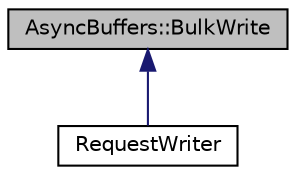 digraph "AsyncBuffers::BulkWrite"
{
  edge [fontname="Helvetica",fontsize="10",labelfontname="Helvetica",labelfontsize="10"];
  node [fontname="Helvetica",fontsize="10",shape=record];
  Node1 [label="AsyncBuffers::BulkWrite",height=0.2,width=0.4,color="black", fillcolor="grey75", style="filled", fontcolor="black"];
  Node1 -> Node2 [dir="back",color="midnightblue",fontsize="10",style="solid",fontname="Helvetica"];
  Node2 [label="RequestWriter",height=0.2,width=0.4,color="black", fillcolor="white", style="filled",URL="$structevo_1_1_async_client_1_1_request_writer.html",tooltip="Used by the protocol implementation to write a request to an AsyncClient. "];
}
